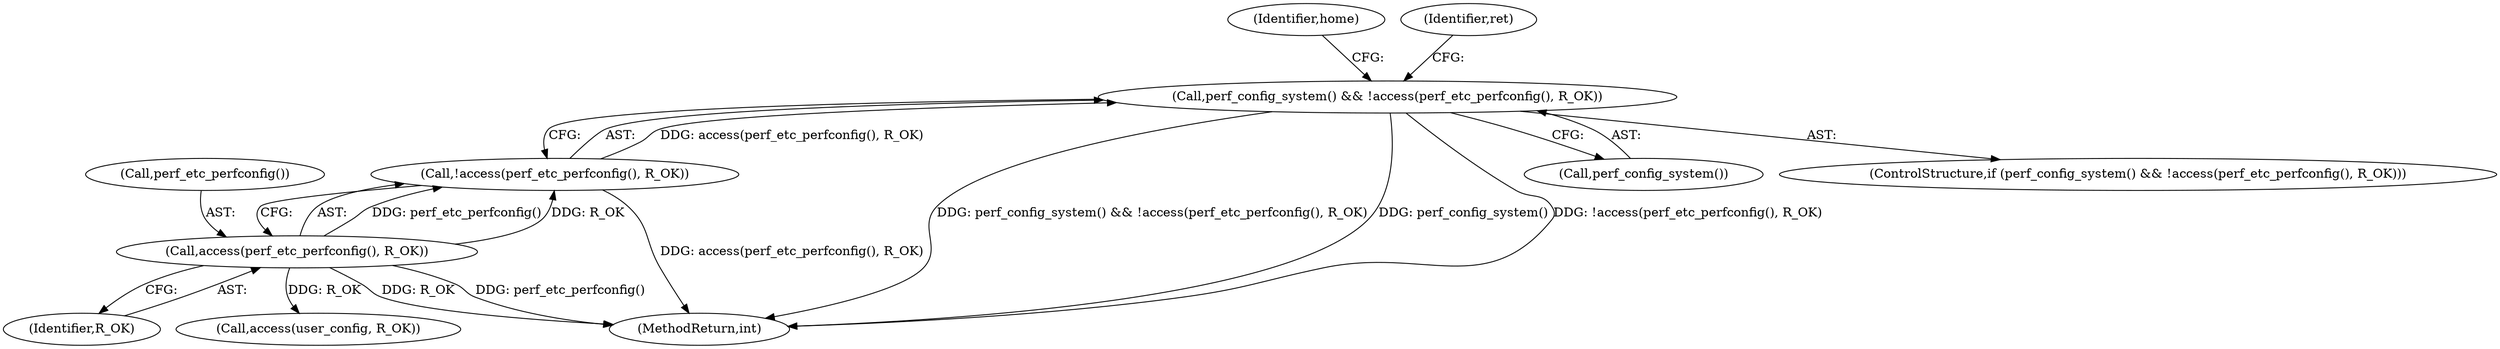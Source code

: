 digraph "0_linux_aba8d056078e47350d85b06a9cabd5afcc4b72ea@API" {
"1000125" [label="(Call,perf_config_system() && !access(perf_etc_perfconfig(), R_OK))"];
"1000127" [label="(Call,!access(perf_etc_perfconfig(), R_OK))"];
"1000128" [label="(Call,access(perf_etc_perfconfig(), R_OK))"];
"1000125" [label="(Call,perf_config_system() && !access(perf_etc_perfconfig(), R_OK))"];
"1000128" [label="(Call,access(perf_etc_perfconfig(), R_OK))"];
"1000183" [label="(MethodReturn,int)"];
"1000130" [label="(Identifier,R_OK)"];
"1000129" [label="(Call,perf_etc_perfconfig())"];
"1000142" [label="(Identifier,home)"];
"1000126" [label="(Call,perf_config_system())"];
"1000133" [label="(Identifier,ret)"];
"1000159" [label="(Call,access(user_config, R_OK))"];
"1000127" [label="(Call,!access(perf_etc_perfconfig(), R_OK))"];
"1000124" [label="(ControlStructure,if (perf_config_system() && !access(perf_etc_perfconfig(), R_OK)))"];
"1000125" -> "1000124"  [label="AST: "];
"1000125" -> "1000126"  [label="CFG: "];
"1000125" -> "1000127"  [label="CFG: "];
"1000126" -> "1000125"  [label="AST: "];
"1000127" -> "1000125"  [label="AST: "];
"1000133" -> "1000125"  [label="CFG: "];
"1000142" -> "1000125"  [label="CFG: "];
"1000125" -> "1000183"  [label="DDG: perf_config_system() && !access(perf_etc_perfconfig(), R_OK)"];
"1000125" -> "1000183"  [label="DDG: perf_config_system()"];
"1000125" -> "1000183"  [label="DDG: !access(perf_etc_perfconfig(), R_OK)"];
"1000127" -> "1000125"  [label="DDG: access(perf_etc_perfconfig(), R_OK)"];
"1000127" -> "1000128"  [label="CFG: "];
"1000128" -> "1000127"  [label="AST: "];
"1000127" -> "1000183"  [label="DDG: access(perf_etc_perfconfig(), R_OK)"];
"1000128" -> "1000127"  [label="DDG: perf_etc_perfconfig()"];
"1000128" -> "1000127"  [label="DDG: R_OK"];
"1000128" -> "1000130"  [label="CFG: "];
"1000129" -> "1000128"  [label="AST: "];
"1000130" -> "1000128"  [label="AST: "];
"1000128" -> "1000183"  [label="DDG: R_OK"];
"1000128" -> "1000183"  [label="DDG: perf_etc_perfconfig()"];
"1000128" -> "1000159"  [label="DDG: R_OK"];
}
